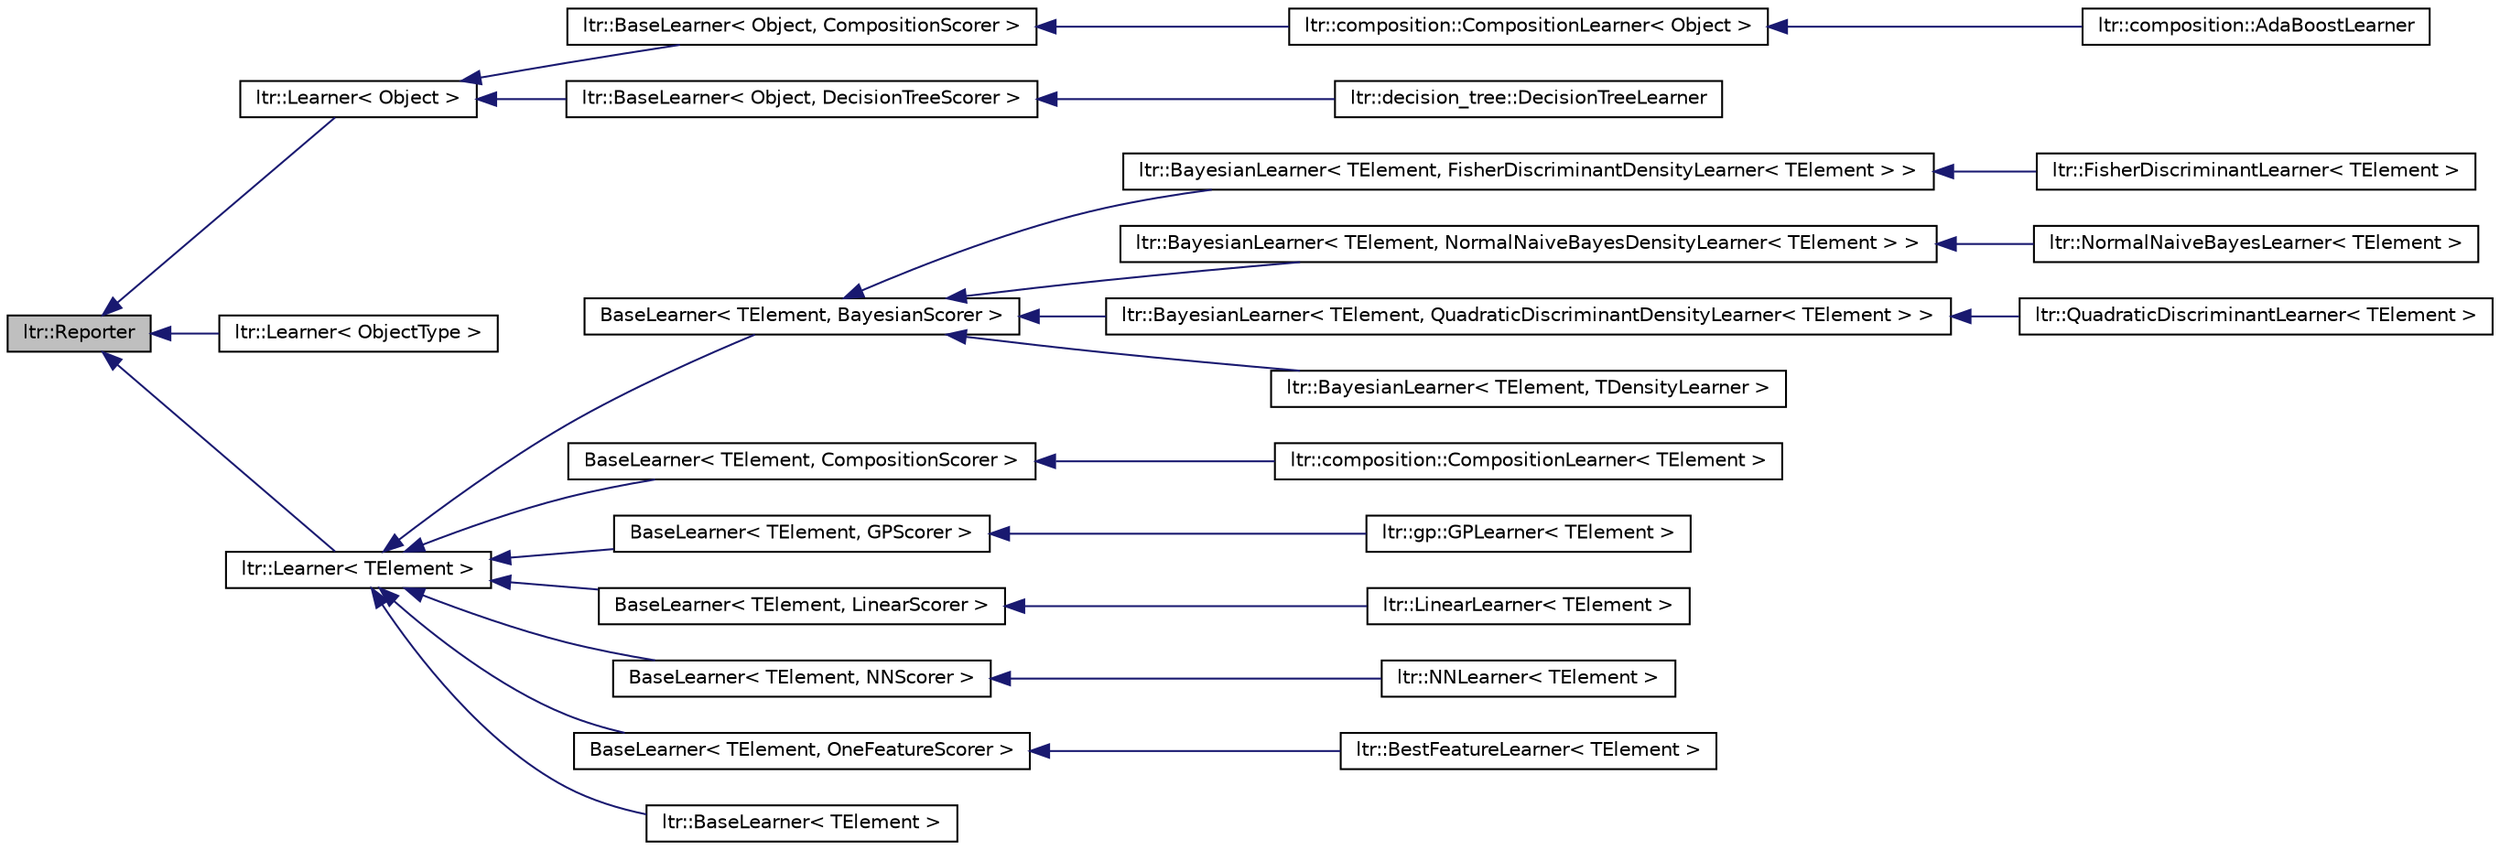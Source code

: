 digraph G
{
  edge [fontname="Helvetica",fontsize="10",labelfontname="Helvetica",labelfontsize="10"];
  node [fontname="Helvetica",fontsize="10",shape=record];
  rankdir="LR";
  Node1 [label="ltr::Reporter",height=0.2,width=0.4,color="black", fillcolor="grey75", style="filled" fontcolor="black"];
  Node1 -> Node2 [dir="back",color="midnightblue",fontsize="10",style="solid",fontname="Helvetica"];
  Node2 [label="ltr::Learner\< Object \>",height=0.2,width=0.4,color="black", fillcolor="white", style="filled",URL="$classltr_1_1_learner.html"];
  Node2 -> Node3 [dir="back",color="midnightblue",fontsize="10",style="solid",fontname="Helvetica"];
  Node3 [label="ltr::BaseLearner\< Object, CompositionScorer \>",height=0.2,width=0.4,color="black", fillcolor="white", style="filled",URL="$classltr_1_1_base_learner.html"];
  Node3 -> Node4 [dir="back",color="midnightblue",fontsize="10",style="solid",fontname="Helvetica"];
  Node4 [label="ltr::composition::CompositionLearner\< Object \>",height=0.2,width=0.4,color="black", fillcolor="white", style="filled",URL="$classltr_1_1composition_1_1_composition_learner.html"];
  Node4 -> Node5 [dir="back",color="midnightblue",fontsize="10",style="solid",fontname="Helvetica"];
  Node5 [label="ltr::composition::AdaBoostLearner",height=0.2,width=0.4,color="black", fillcolor="white", style="filled",URL="$classltr_1_1composition_1_1_ada_boost_learner.html"];
  Node2 -> Node6 [dir="back",color="midnightblue",fontsize="10",style="solid",fontname="Helvetica"];
  Node6 [label="ltr::BaseLearner\< Object, DecisionTreeScorer \>",height=0.2,width=0.4,color="black", fillcolor="white", style="filled",URL="$classltr_1_1_base_learner.html"];
  Node6 -> Node7 [dir="back",color="midnightblue",fontsize="10",style="solid",fontname="Helvetica"];
  Node7 [label="ltr::decision_tree::DecisionTreeLearner",height=0.2,width=0.4,color="black", fillcolor="white", style="filled",URL="$classltr_1_1decision__tree_1_1_decision_tree_learner.html",tooltip="DecisionTreeLearner Builds decision tree for given data."];
  Node1 -> Node8 [dir="back",color="midnightblue",fontsize="10",style="solid",fontname="Helvetica"];
  Node8 [label="ltr::Learner\< ObjectType \>",height=0.2,width=0.4,color="black", fillcolor="white", style="filled",URL="$classltr_1_1_learner.html"];
  Node1 -> Node9 [dir="back",color="midnightblue",fontsize="10",style="solid",fontname="Helvetica"];
  Node9 [label="ltr::Learner\< TElement \>",height=0.2,width=0.4,color="black", fillcolor="white", style="filled",URL="$classltr_1_1_learner.html",tooltip="Learns input dataset and produces a Scorer."];
  Node9 -> Node10 [dir="back",color="midnightblue",fontsize="10",style="solid",fontname="Helvetica"];
  Node10 [label="BaseLearner\< TElement, BayesianScorer \>",height=0.2,width=0.4,color="black", fillcolor="white", style="filled",URL="$classltr_1_1_base_learner.html"];
  Node10 -> Node11 [dir="back",color="midnightblue",fontsize="10",style="solid",fontname="Helvetica"];
  Node11 [label="ltr::BayesianLearner\< TElement, FisherDiscriminantDensityLearner\< TElement \> \>",height=0.2,width=0.4,color="black", fillcolor="white", style="filled",URL="$classltr_1_1_bayesian_learner.html"];
  Node11 -> Node12 [dir="back",color="midnightblue",fontsize="10",style="solid",fontname="Helvetica"];
  Node12 [label="ltr::FisherDiscriminantLearner\< TElement \>",height=0.2,width=0.4,color="black", fillcolor="white", style="filled",URL="$classltr_1_1_fisher_discriminant_learner.html"];
  Node10 -> Node13 [dir="back",color="midnightblue",fontsize="10",style="solid",fontname="Helvetica"];
  Node13 [label="ltr::BayesianLearner\< TElement, NormalNaiveBayesDensityLearner\< TElement \> \>",height=0.2,width=0.4,color="black", fillcolor="white", style="filled",URL="$classltr_1_1_bayesian_learner.html"];
  Node13 -> Node14 [dir="back",color="midnightblue",fontsize="10",style="solid",fontname="Helvetica"];
  Node14 [label="ltr::NormalNaiveBayesLearner\< TElement \>",height=0.2,width=0.4,color="black", fillcolor="white", style="filled",URL="$classltr_1_1_normal_naive_bayes_learner.html"];
  Node10 -> Node15 [dir="back",color="midnightblue",fontsize="10",style="solid",fontname="Helvetica"];
  Node15 [label="ltr::BayesianLearner\< TElement, QuadraticDiscriminantDensityLearner\< TElement \> \>",height=0.2,width=0.4,color="black", fillcolor="white", style="filled",URL="$classltr_1_1_bayesian_learner.html"];
  Node15 -> Node16 [dir="back",color="midnightblue",fontsize="10",style="solid",fontname="Helvetica"];
  Node16 [label="ltr::QuadraticDiscriminantLearner\< TElement \>",height=0.2,width=0.4,color="black", fillcolor="white", style="filled",URL="$classltr_1_1_quadratic_discriminant_learner.html"];
  Node10 -> Node17 [dir="back",color="midnightblue",fontsize="10",style="solid",fontname="Helvetica"];
  Node17 [label="ltr::BayesianLearner\< TElement, TDensityLearner \>",height=0.2,width=0.4,color="black", fillcolor="white", style="filled",URL="$classltr_1_1_bayesian_learner.html"];
  Node9 -> Node18 [dir="back",color="midnightblue",fontsize="10",style="solid",fontname="Helvetica"];
  Node18 [label="BaseLearner\< TElement, CompositionScorer \>",height=0.2,width=0.4,color="black", fillcolor="white", style="filled",URL="$classltr_1_1_base_learner.html"];
  Node18 -> Node19 [dir="back",color="midnightblue",fontsize="10",style="solid",fontname="Helvetica"];
  Node19 [label="ltr::composition::CompositionLearner\< TElement \>",height=0.2,width=0.4,color="black", fillcolor="white", style="filled",URL="$classltr_1_1composition_1_1_composition_learner.html",tooltip="Learner, wich uses other learner (weak learner), produces with it different scorers and tie them into..."];
  Node9 -> Node20 [dir="back",color="midnightblue",fontsize="10",style="solid",fontname="Helvetica"];
  Node20 [label="BaseLearner\< TElement, GPScorer \>",height=0.2,width=0.4,color="black", fillcolor="white", style="filled",URL="$classltr_1_1_base_learner.html"];
  Node20 -> Node21 [dir="back",color="midnightblue",fontsize="10",style="solid",fontname="Helvetica"];
  Node21 [label="ltr::gp::GPLearner\< TElement \>",height=0.2,width=0.4,color="black", fillcolor="white", style="filled",URL="$classltr_1_1gp_1_1_g_p_learner.html",tooltip="GPLearner Implements genetic programming approach applied to learning to rank."];
  Node9 -> Node22 [dir="back",color="midnightblue",fontsize="10",style="solid",fontname="Helvetica"];
  Node22 [label="BaseLearner\< TElement, LinearScorer \>",height=0.2,width=0.4,color="black", fillcolor="white", style="filled",URL="$classltr_1_1_base_learner.html"];
  Node22 -> Node23 [dir="back",color="midnightblue",fontsize="10",style="solid",fontname="Helvetica"];
  Node23 [label="ltr::LinearLearner\< TElement \>",height=0.2,width=0.4,color="black", fillcolor="white", style="filled",URL="$classltr_1_1_linear_learner.html"];
  Node9 -> Node24 [dir="back",color="midnightblue",fontsize="10",style="solid",fontname="Helvetica"];
  Node24 [label="BaseLearner\< TElement, NNScorer \>",height=0.2,width=0.4,color="black", fillcolor="white", style="filled",URL="$classltr_1_1_base_learner.html"];
  Node24 -> Node25 [dir="back",color="midnightblue",fontsize="10",style="solid",fontname="Helvetica"];
  Node25 [label="ltr::NNLearner\< TElement \>",height=0.2,width=0.4,color="black", fillcolor="white", style="filled",URL="$classltr_1_1_n_n_learner.html",tooltip="NNLearner Implements nearest neighbor approach."];
  Node9 -> Node26 [dir="back",color="midnightblue",fontsize="10",style="solid",fontname="Helvetica"];
  Node26 [label="BaseLearner\< TElement, OneFeatureScorer \>",height=0.2,width=0.4,color="black", fillcolor="white", style="filled",URL="$classltr_1_1_base_learner.html"];
  Node26 -> Node27 [dir="back",color="midnightblue",fontsize="10",style="solid",fontname="Helvetica"];
  Node27 [label="ltr::BestFeatureLearner\< TElement \>",height=0.2,width=0.4,color="black", fillcolor="white", style="filled",URL="$classltr_1_1_best_feature_learner.html"];
  Node9 -> Node28 [dir="back",color="midnightblue",fontsize="10",style="solid",fontname="Helvetica"];
  Node28 [label="ltr::BaseLearner\< TElement \>",height=0.2,width=0.4,color="black", fillcolor="white", style="filled",URL="$classltr_1_1_base_learner.html"];
}
